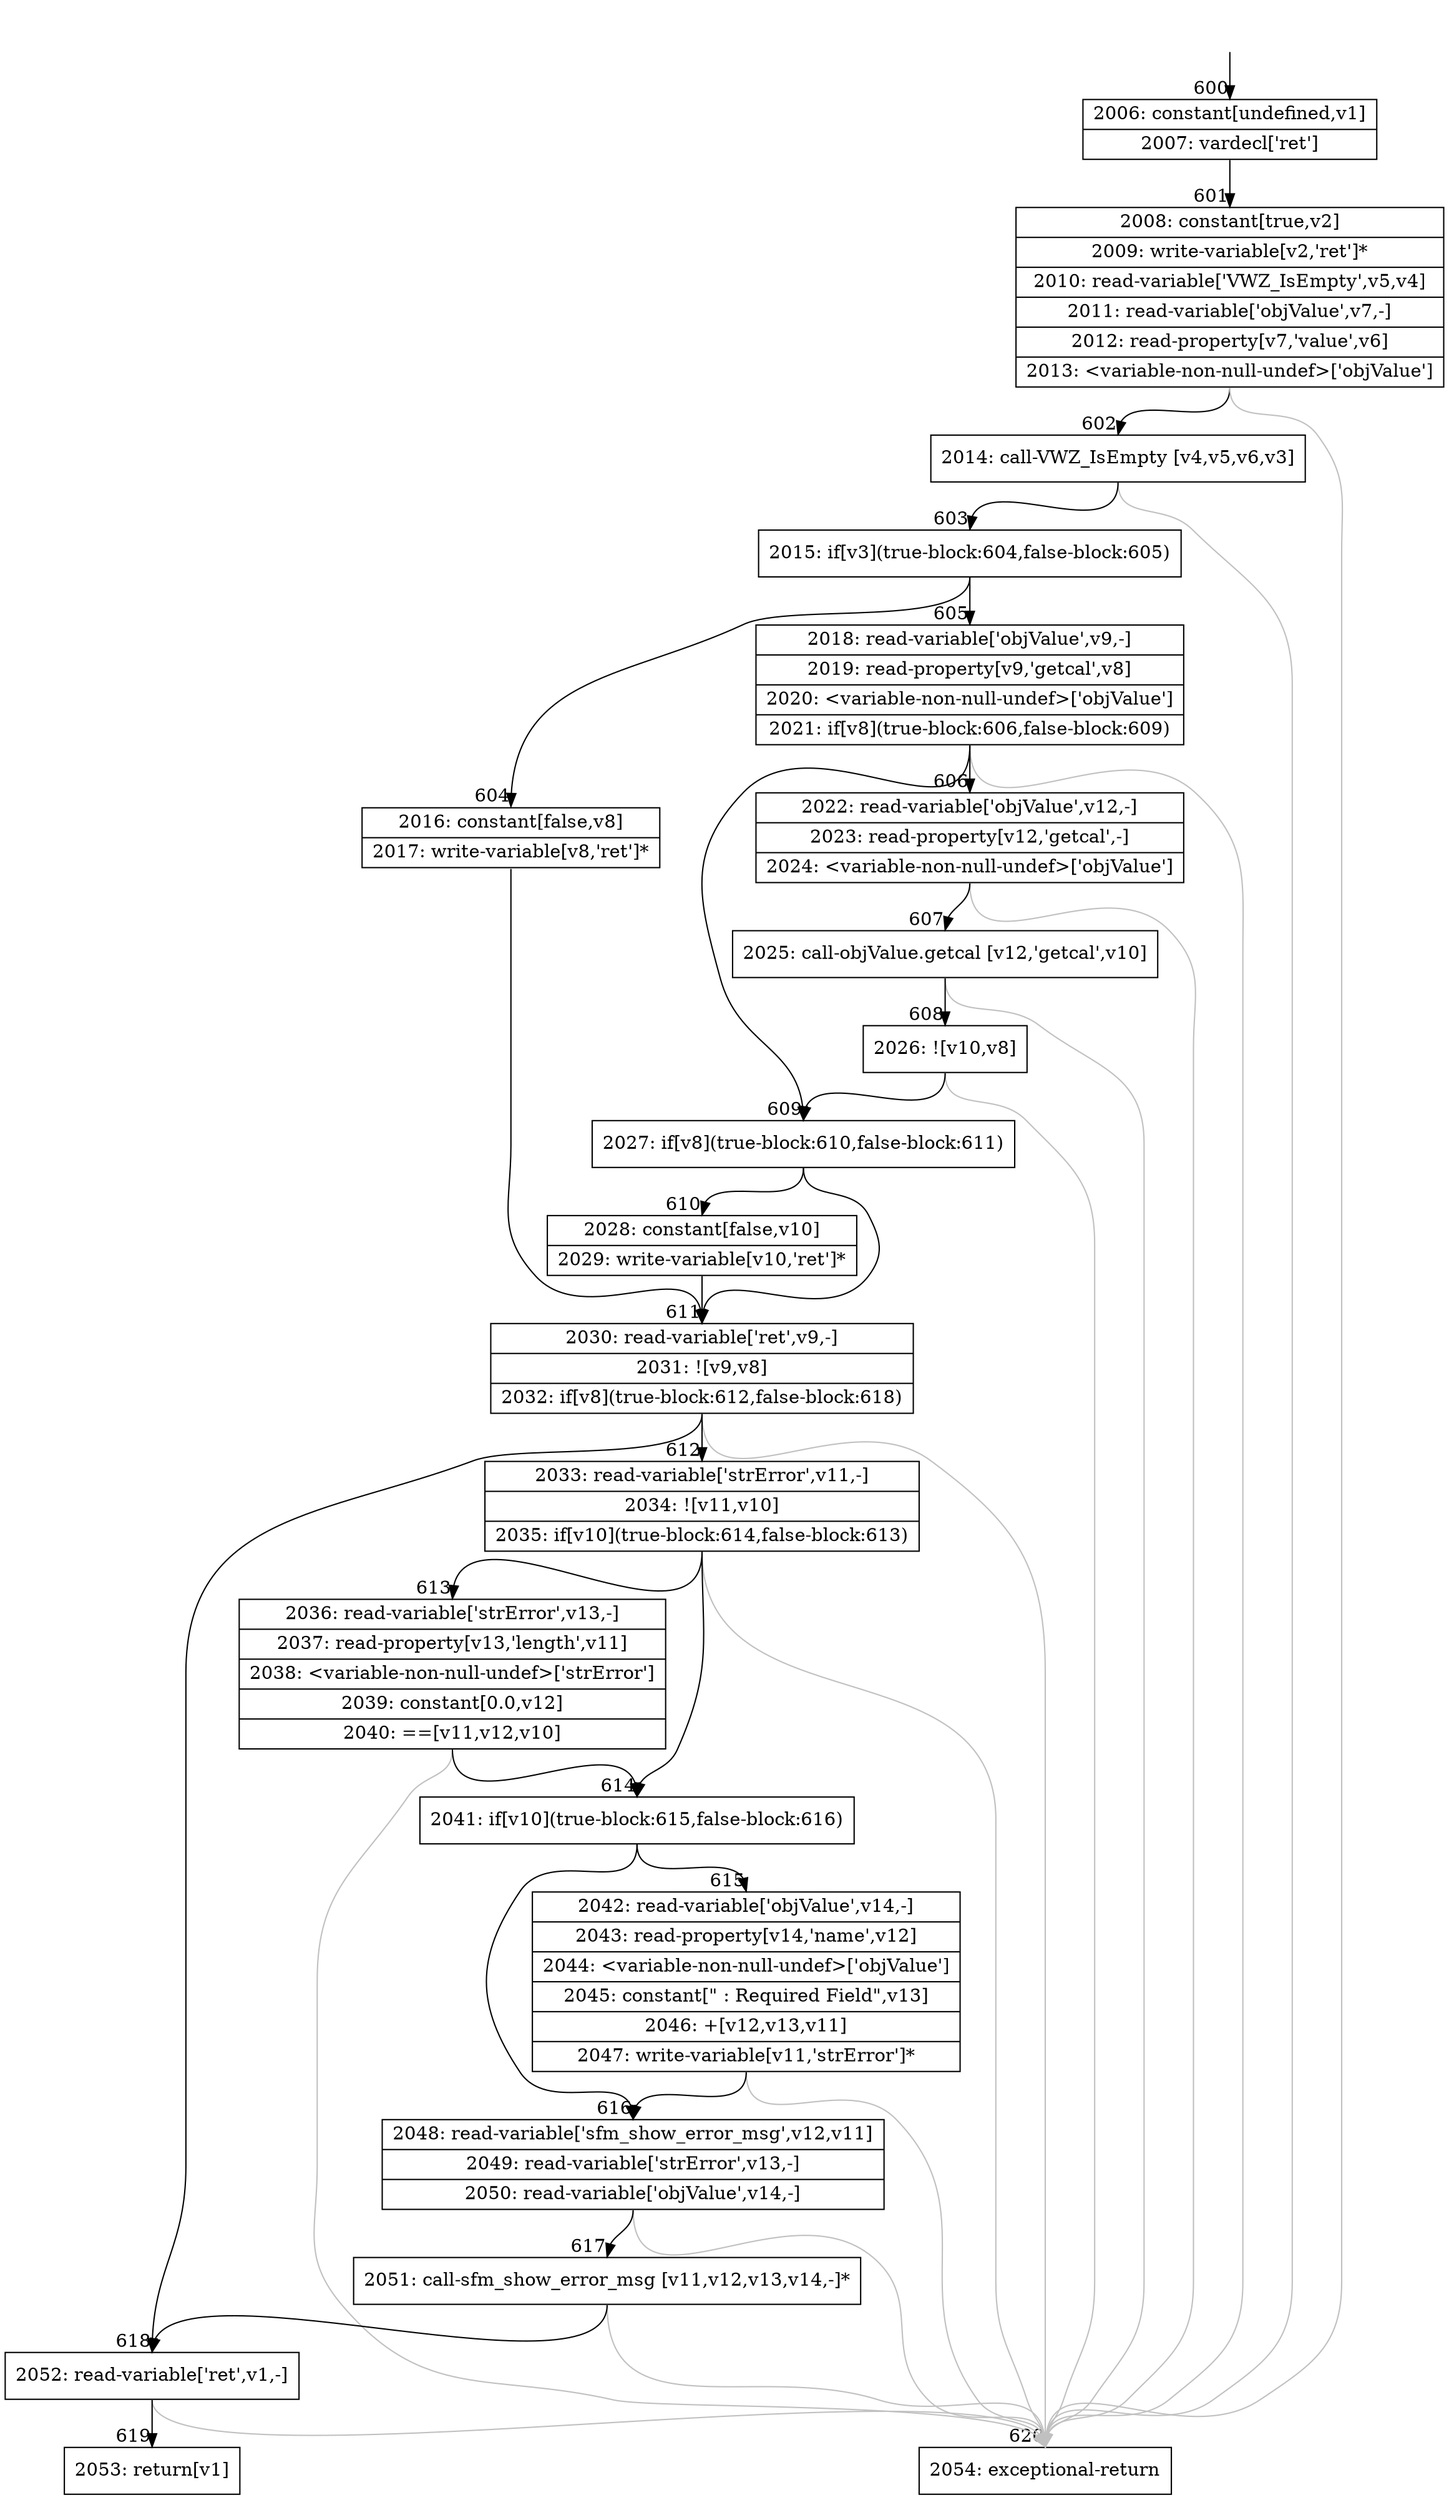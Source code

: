 digraph {
rankdir="TD"
BB_entry47[shape=none,label=""];
BB_entry47 -> BB600 [tailport=s, headport=n, headlabel="    600"]
BB600 [shape=record label="{2006: constant[undefined,v1]|2007: vardecl['ret']}" ] 
BB600 -> BB601 [tailport=s, headport=n, headlabel="      601"]
BB601 [shape=record label="{2008: constant[true,v2]|2009: write-variable[v2,'ret']*|2010: read-variable['VWZ_IsEmpty',v5,v4]|2011: read-variable['objValue',v7,-]|2012: read-property[v7,'value',v6]|2013: \<variable-non-null-undef\>['objValue']}" ] 
BB601 -> BB602 [tailport=s, headport=n, headlabel="      602"]
BB601 -> BB620 [tailport=s, headport=n, color=gray, headlabel="      620"]
BB602 [shape=record label="{2014: call-VWZ_IsEmpty [v4,v5,v6,v3]}" ] 
BB602 -> BB603 [tailport=s, headport=n, headlabel="      603"]
BB602 -> BB620 [tailport=s, headport=n, color=gray]
BB603 [shape=record label="{2015: if[v3](true-block:604,false-block:605)}" ] 
BB603 -> BB604 [tailport=s, headport=n, headlabel="      604"]
BB603 -> BB605 [tailport=s, headport=n, headlabel="      605"]
BB604 [shape=record label="{2016: constant[false,v8]|2017: write-variable[v8,'ret']*}" ] 
BB604 -> BB611 [tailport=s, headport=n, headlabel="      611"]
BB605 [shape=record label="{2018: read-variable['objValue',v9,-]|2019: read-property[v9,'getcal',v8]|2020: \<variable-non-null-undef\>['objValue']|2021: if[v8](true-block:606,false-block:609)}" ] 
BB605 -> BB609 [tailport=s, headport=n, headlabel="      609"]
BB605 -> BB606 [tailport=s, headport=n, headlabel="      606"]
BB605 -> BB620 [tailport=s, headport=n, color=gray]
BB606 [shape=record label="{2022: read-variable['objValue',v12,-]|2023: read-property[v12,'getcal',-]|2024: \<variable-non-null-undef\>['objValue']}" ] 
BB606 -> BB607 [tailport=s, headport=n, headlabel="      607"]
BB606 -> BB620 [tailport=s, headport=n, color=gray]
BB607 [shape=record label="{2025: call-objValue.getcal [v12,'getcal',v10]}" ] 
BB607 -> BB608 [tailport=s, headport=n, headlabel="      608"]
BB607 -> BB620 [tailport=s, headport=n, color=gray]
BB608 [shape=record label="{2026: ![v10,v8]}" ] 
BB608 -> BB609 [tailport=s, headport=n]
BB608 -> BB620 [tailport=s, headport=n, color=gray]
BB609 [shape=record label="{2027: if[v8](true-block:610,false-block:611)}" ] 
BB609 -> BB610 [tailport=s, headport=n, headlabel="      610"]
BB609 -> BB611 [tailport=s, headport=n]
BB610 [shape=record label="{2028: constant[false,v10]|2029: write-variable[v10,'ret']*}" ] 
BB610 -> BB611 [tailport=s, headport=n]
BB611 [shape=record label="{2030: read-variable['ret',v9,-]|2031: ![v9,v8]|2032: if[v8](true-block:612,false-block:618)}" ] 
BB611 -> BB612 [tailport=s, headport=n, headlabel="      612"]
BB611 -> BB618 [tailport=s, headport=n, headlabel="      618"]
BB611 -> BB620 [tailport=s, headport=n, color=gray]
BB612 [shape=record label="{2033: read-variable['strError',v11,-]|2034: ![v11,v10]|2035: if[v10](true-block:614,false-block:613)}" ] 
BB612 -> BB614 [tailport=s, headport=n, headlabel="      614"]
BB612 -> BB613 [tailport=s, headport=n, headlabel="      613"]
BB612 -> BB620 [tailport=s, headport=n, color=gray]
BB613 [shape=record label="{2036: read-variable['strError',v13,-]|2037: read-property[v13,'length',v11]|2038: \<variable-non-null-undef\>['strError']|2039: constant[0.0,v12]|2040: ==[v11,v12,v10]}" ] 
BB613 -> BB614 [tailport=s, headport=n]
BB613 -> BB620 [tailport=s, headport=n, color=gray]
BB614 [shape=record label="{2041: if[v10](true-block:615,false-block:616)}" ] 
BB614 -> BB615 [tailport=s, headport=n, headlabel="      615"]
BB614 -> BB616 [tailport=s, headport=n, headlabel="      616"]
BB615 [shape=record label="{2042: read-variable['objValue',v14,-]|2043: read-property[v14,'name',v12]|2044: \<variable-non-null-undef\>['objValue']|2045: constant[\" : Required Field\",v13]|2046: +[v12,v13,v11]|2047: write-variable[v11,'strError']*}" ] 
BB615 -> BB616 [tailport=s, headport=n]
BB615 -> BB620 [tailport=s, headport=n, color=gray]
BB616 [shape=record label="{2048: read-variable['sfm_show_error_msg',v12,v11]|2049: read-variable['strError',v13,-]|2050: read-variable['objValue',v14,-]}" ] 
BB616 -> BB617 [tailport=s, headport=n, headlabel="      617"]
BB616 -> BB620 [tailport=s, headport=n, color=gray]
BB617 [shape=record label="{2051: call-sfm_show_error_msg [v11,v12,v13,v14,-]*}" ] 
BB617 -> BB618 [tailport=s, headport=n]
BB617 -> BB620 [tailport=s, headport=n, color=gray]
BB618 [shape=record label="{2052: read-variable['ret',v1,-]}" ] 
BB618 -> BB619 [tailport=s, headport=n, headlabel="      619"]
BB618 -> BB620 [tailport=s, headport=n, color=gray]
BB619 [shape=record label="{2053: return[v1]}" ] 
BB620 [shape=record label="{2054: exceptional-return}" ] 
//#$~ 835
}
